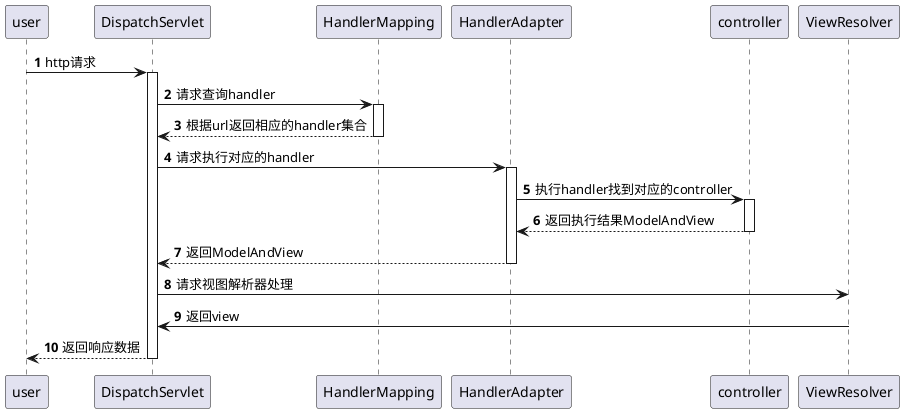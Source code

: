 @startuml springmvc
'https://plantuml.com/sequence-diagram

autonumber

user -> DispatchServlet: http请求
activate DispatchServlet

DispatchServlet -> HandlerMapping: 请求查询handler
activate HandlerMapping
HandlerMapping --> DispatchServlet: 根据url返回相应的handler集合
deactivate HandlerMapping


DispatchServlet -> HandlerAdapter: 请求执行对应的handler
activate HandlerAdapter
HandlerAdapter -> controller: 执行handler找到对应的controller
activate controller
controller --> HandlerAdapter: 返回执行结果ModelAndView
deactivate controller
HandlerAdapter --> DispatchServlet: 返回ModelAndView
deactivate HandlerAdapter

DispatchServlet -> ViewResolver: 请求视图解析器处理
ViewResolver -> DispatchServlet: 返回view

DispatchServlet  --> user: 返回响应数据

deactivate DispatchServlet

@enduml